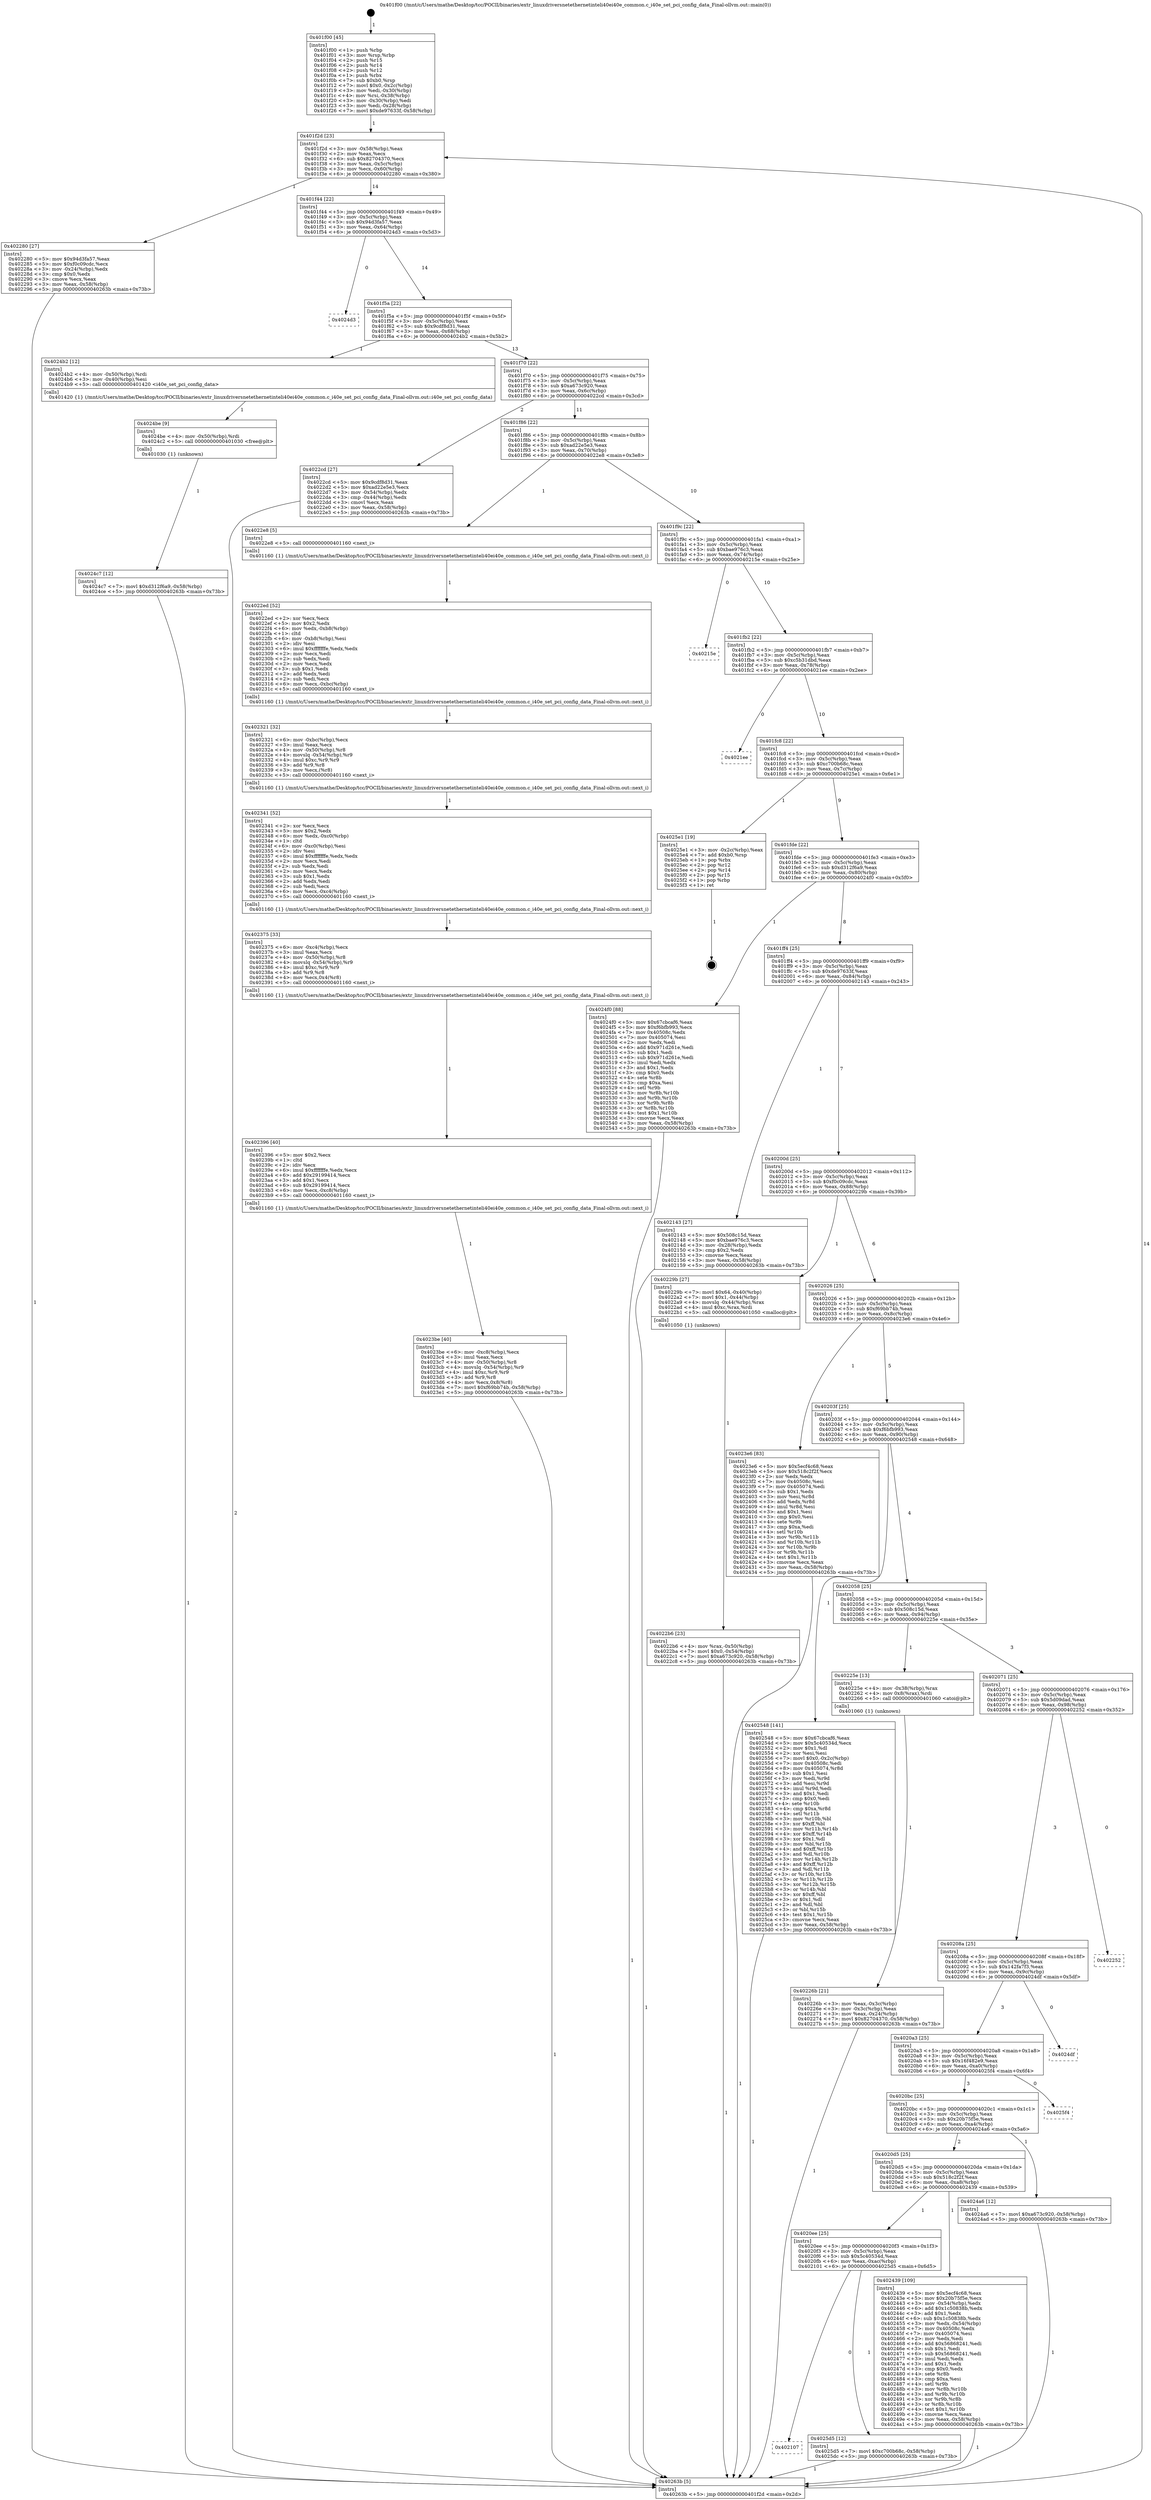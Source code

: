 digraph "0x401f00" {
  label = "0x401f00 (/mnt/c/Users/mathe/Desktop/tcc/POCII/binaries/extr_linuxdriversnetethernetinteli40ei40e_common.c_i40e_set_pci_config_data_Final-ollvm.out::main(0))"
  labelloc = "t"
  node[shape=record]

  Entry [label="",width=0.3,height=0.3,shape=circle,fillcolor=black,style=filled]
  "0x401f2d" [label="{
     0x401f2d [23]\l
     | [instrs]\l
     &nbsp;&nbsp;0x401f2d \<+3\>: mov -0x58(%rbp),%eax\l
     &nbsp;&nbsp;0x401f30 \<+2\>: mov %eax,%ecx\l
     &nbsp;&nbsp;0x401f32 \<+6\>: sub $0x82704370,%ecx\l
     &nbsp;&nbsp;0x401f38 \<+3\>: mov %eax,-0x5c(%rbp)\l
     &nbsp;&nbsp;0x401f3b \<+3\>: mov %ecx,-0x60(%rbp)\l
     &nbsp;&nbsp;0x401f3e \<+6\>: je 0000000000402280 \<main+0x380\>\l
  }"]
  "0x402280" [label="{
     0x402280 [27]\l
     | [instrs]\l
     &nbsp;&nbsp;0x402280 \<+5\>: mov $0x94d3fa57,%eax\l
     &nbsp;&nbsp;0x402285 \<+5\>: mov $0xf0c09cdc,%ecx\l
     &nbsp;&nbsp;0x40228a \<+3\>: mov -0x24(%rbp),%edx\l
     &nbsp;&nbsp;0x40228d \<+3\>: cmp $0x0,%edx\l
     &nbsp;&nbsp;0x402290 \<+3\>: cmove %ecx,%eax\l
     &nbsp;&nbsp;0x402293 \<+3\>: mov %eax,-0x58(%rbp)\l
     &nbsp;&nbsp;0x402296 \<+5\>: jmp 000000000040263b \<main+0x73b\>\l
  }"]
  "0x401f44" [label="{
     0x401f44 [22]\l
     | [instrs]\l
     &nbsp;&nbsp;0x401f44 \<+5\>: jmp 0000000000401f49 \<main+0x49\>\l
     &nbsp;&nbsp;0x401f49 \<+3\>: mov -0x5c(%rbp),%eax\l
     &nbsp;&nbsp;0x401f4c \<+5\>: sub $0x94d3fa57,%eax\l
     &nbsp;&nbsp;0x401f51 \<+3\>: mov %eax,-0x64(%rbp)\l
     &nbsp;&nbsp;0x401f54 \<+6\>: je 00000000004024d3 \<main+0x5d3\>\l
  }"]
  Exit [label="",width=0.3,height=0.3,shape=circle,fillcolor=black,style=filled,peripheries=2]
  "0x4024d3" [label="{
     0x4024d3\l
  }", style=dashed]
  "0x401f5a" [label="{
     0x401f5a [22]\l
     | [instrs]\l
     &nbsp;&nbsp;0x401f5a \<+5\>: jmp 0000000000401f5f \<main+0x5f\>\l
     &nbsp;&nbsp;0x401f5f \<+3\>: mov -0x5c(%rbp),%eax\l
     &nbsp;&nbsp;0x401f62 \<+5\>: sub $0x9cdf8d31,%eax\l
     &nbsp;&nbsp;0x401f67 \<+3\>: mov %eax,-0x68(%rbp)\l
     &nbsp;&nbsp;0x401f6a \<+6\>: je 00000000004024b2 \<main+0x5b2\>\l
  }"]
  "0x402107" [label="{
     0x402107\l
  }", style=dashed]
  "0x4024b2" [label="{
     0x4024b2 [12]\l
     | [instrs]\l
     &nbsp;&nbsp;0x4024b2 \<+4\>: mov -0x50(%rbp),%rdi\l
     &nbsp;&nbsp;0x4024b6 \<+3\>: mov -0x40(%rbp),%esi\l
     &nbsp;&nbsp;0x4024b9 \<+5\>: call 0000000000401420 \<i40e_set_pci_config_data\>\l
     | [calls]\l
     &nbsp;&nbsp;0x401420 \{1\} (/mnt/c/Users/mathe/Desktop/tcc/POCII/binaries/extr_linuxdriversnetethernetinteli40ei40e_common.c_i40e_set_pci_config_data_Final-ollvm.out::i40e_set_pci_config_data)\l
  }"]
  "0x401f70" [label="{
     0x401f70 [22]\l
     | [instrs]\l
     &nbsp;&nbsp;0x401f70 \<+5\>: jmp 0000000000401f75 \<main+0x75\>\l
     &nbsp;&nbsp;0x401f75 \<+3\>: mov -0x5c(%rbp),%eax\l
     &nbsp;&nbsp;0x401f78 \<+5\>: sub $0xa673c920,%eax\l
     &nbsp;&nbsp;0x401f7d \<+3\>: mov %eax,-0x6c(%rbp)\l
     &nbsp;&nbsp;0x401f80 \<+6\>: je 00000000004022cd \<main+0x3cd\>\l
  }"]
  "0x4025d5" [label="{
     0x4025d5 [12]\l
     | [instrs]\l
     &nbsp;&nbsp;0x4025d5 \<+7\>: movl $0xc700b68c,-0x58(%rbp)\l
     &nbsp;&nbsp;0x4025dc \<+5\>: jmp 000000000040263b \<main+0x73b\>\l
  }"]
  "0x4022cd" [label="{
     0x4022cd [27]\l
     | [instrs]\l
     &nbsp;&nbsp;0x4022cd \<+5\>: mov $0x9cdf8d31,%eax\l
     &nbsp;&nbsp;0x4022d2 \<+5\>: mov $0xad22e5e3,%ecx\l
     &nbsp;&nbsp;0x4022d7 \<+3\>: mov -0x54(%rbp),%edx\l
     &nbsp;&nbsp;0x4022da \<+3\>: cmp -0x44(%rbp),%edx\l
     &nbsp;&nbsp;0x4022dd \<+3\>: cmovl %ecx,%eax\l
     &nbsp;&nbsp;0x4022e0 \<+3\>: mov %eax,-0x58(%rbp)\l
     &nbsp;&nbsp;0x4022e3 \<+5\>: jmp 000000000040263b \<main+0x73b\>\l
  }"]
  "0x401f86" [label="{
     0x401f86 [22]\l
     | [instrs]\l
     &nbsp;&nbsp;0x401f86 \<+5\>: jmp 0000000000401f8b \<main+0x8b\>\l
     &nbsp;&nbsp;0x401f8b \<+3\>: mov -0x5c(%rbp),%eax\l
     &nbsp;&nbsp;0x401f8e \<+5\>: sub $0xad22e5e3,%eax\l
     &nbsp;&nbsp;0x401f93 \<+3\>: mov %eax,-0x70(%rbp)\l
     &nbsp;&nbsp;0x401f96 \<+6\>: je 00000000004022e8 \<main+0x3e8\>\l
  }"]
  "0x4024c7" [label="{
     0x4024c7 [12]\l
     | [instrs]\l
     &nbsp;&nbsp;0x4024c7 \<+7\>: movl $0xd312f6a9,-0x58(%rbp)\l
     &nbsp;&nbsp;0x4024ce \<+5\>: jmp 000000000040263b \<main+0x73b\>\l
  }"]
  "0x4022e8" [label="{
     0x4022e8 [5]\l
     | [instrs]\l
     &nbsp;&nbsp;0x4022e8 \<+5\>: call 0000000000401160 \<next_i\>\l
     | [calls]\l
     &nbsp;&nbsp;0x401160 \{1\} (/mnt/c/Users/mathe/Desktop/tcc/POCII/binaries/extr_linuxdriversnetethernetinteli40ei40e_common.c_i40e_set_pci_config_data_Final-ollvm.out::next_i)\l
  }"]
  "0x401f9c" [label="{
     0x401f9c [22]\l
     | [instrs]\l
     &nbsp;&nbsp;0x401f9c \<+5\>: jmp 0000000000401fa1 \<main+0xa1\>\l
     &nbsp;&nbsp;0x401fa1 \<+3\>: mov -0x5c(%rbp),%eax\l
     &nbsp;&nbsp;0x401fa4 \<+5\>: sub $0xbae976c3,%eax\l
     &nbsp;&nbsp;0x401fa9 \<+3\>: mov %eax,-0x74(%rbp)\l
     &nbsp;&nbsp;0x401fac \<+6\>: je 000000000040215e \<main+0x25e\>\l
  }"]
  "0x4024be" [label="{
     0x4024be [9]\l
     | [instrs]\l
     &nbsp;&nbsp;0x4024be \<+4\>: mov -0x50(%rbp),%rdi\l
     &nbsp;&nbsp;0x4024c2 \<+5\>: call 0000000000401030 \<free@plt\>\l
     | [calls]\l
     &nbsp;&nbsp;0x401030 \{1\} (unknown)\l
  }"]
  "0x40215e" [label="{
     0x40215e\l
  }", style=dashed]
  "0x401fb2" [label="{
     0x401fb2 [22]\l
     | [instrs]\l
     &nbsp;&nbsp;0x401fb2 \<+5\>: jmp 0000000000401fb7 \<main+0xb7\>\l
     &nbsp;&nbsp;0x401fb7 \<+3\>: mov -0x5c(%rbp),%eax\l
     &nbsp;&nbsp;0x401fba \<+5\>: sub $0xc5b31dbd,%eax\l
     &nbsp;&nbsp;0x401fbf \<+3\>: mov %eax,-0x78(%rbp)\l
     &nbsp;&nbsp;0x401fc2 \<+6\>: je 00000000004021ee \<main+0x2ee\>\l
  }"]
  "0x4020ee" [label="{
     0x4020ee [25]\l
     | [instrs]\l
     &nbsp;&nbsp;0x4020ee \<+5\>: jmp 00000000004020f3 \<main+0x1f3\>\l
     &nbsp;&nbsp;0x4020f3 \<+3\>: mov -0x5c(%rbp),%eax\l
     &nbsp;&nbsp;0x4020f6 \<+5\>: sub $0x5c40534d,%eax\l
     &nbsp;&nbsp;0x4020fb \<+6\>: mov %eax,-0xac(%rbp)\l
     &nbsp;&nbsp;0x402101 \<+6\>: je 00000000004025d5 \<main+0x6d5\>\l
  }"]
  "0x4021ee" [label="{
     0x4021ee\l
  }", style=dashed]
  "0x401fc8" [label="{
     0x401fc8 [22]\l
     | [instrs]\l
     &nbsp;&nbsp;0x401fc8 \<+5\>: jmp 0000000000401fcd \<main+0xcd\>\l
     &nbsp;&nbsp;0x401fcd \<+3\>: mov -0x5c(%rbp),%eax\l
     &nbsp;&nbsp;0x401fd0 \<+5\>: sub $0xc700b68c,%eax\l
     &nbsp;&nbsp;0x401fd5 \<+3\>: mov %eax,-0x7c(%rbp)\l
     &nbsp;&nbsp;0x401fd8 \<+6\>: je 00000000004025e1 \<main+0x6e1\>\l
  }"]
  "0x402439" [label="{
     0x402439 [109]\l
     | [instrs]\l
     &nbsp;&nbsp;0x402439 \<+5\>: mov $0x5ecf4c68,%eax\l
     &nbsp;&nbsp;0x40243e \<+5\>: mov $0x20b75f5e,%ecx\l
     &nbsp;&nbsp;0x402443 \<+3\>: mov -0x54(%rbp),%edx\l
     &nbsp;&nbsp;0x402446 \<+6\>: add $0x1c50838b,%edx\l
     &nbsp;&nbsp;0x40244c \<+3\>: add $0x1,%edx\l
     &nbsp;&nbsp;0x40244f \<+6\>: sub $0x1c50838b,%edx\l
     &nbsp;&nbsp;0x402455 \<+3\>: mov %edx,-0x54(%rbp)\l
     &nbsp;&nbsp;0x402458 \<+7\>: mov 0x40508c,%edx\l
     &nbsp;&nbsp;0x40245f \<+7\>: mov 0x405074,%esi\l
     &nbsp;&nbsp;0x402466 \<+2\>: mov %edx,%edi\l
     &nbsp;&nbsp;0x402468 \<+6\>: add $0x56868241,%edi\l
     &nbsp;&nbsp;0x40246e \<+3\>: sub $0x1,%edi\l
     &nbsp;&nbsp;0x402471 \<+6\>: sub $0x56868241,%edi\l
     &nbsp;&nbsp;0x402477 \<+3\>: imul %edi,%edx\l
     &nbsp;&nbsp;0x40247a \<+3\>: and $0x1,%edx\l
     &nbsp;&nbsp;0x40247d \<+3\>: cmp $0x0,%edx\l
     &nbsp;&nbsp;0x402480 \<+4\>: sete %r8b\l
     &nbsp;&nbsp;0x402484 \<+3\>: cmp $0xa,%esi\l
     &nbsp;&nbsp;0x402487 \<+4\>: setl %r9b\l
     &nbsp;&nbsp;0x40248b \<+3\>: mov %r8b,%r10b\l
     &nbsp;&nbsp;0x40248e \<+3\>: and %r9b,%r10b\l
     &nbsp;&nbsp;0x402491 \<+3\>: xor %r9b,%r8b\l
     &nbsp;&nbsp;0x402494 \<+3\>: or %r8b,%r10b\l
     &nbsp;&nbsp;0x402497 \<+4\>: test $0x1,%r10b\l
     &nbsp;&nbsp;0x40249b \<+3\>: cmovne %ecx,%eax\l
     &nbsp;&nbsp;0x40249e \<+3\>: mov %eax,-0x58(%rbp)\l
     &nbsp;&nbsp;0x4024a1 \<+5\>: jmp 000000000040263b \<main+0x73b\>\l
  }"]
  "0x4025e1" [label="{
     0x4025e1 [19]\l
     | [instrs]\l
     &nbsp;&nbsp;0x4025e1 \<+3\>: mov -0x2c(%rbp),%eax\l
     &nbsp;&nbsp;0x4025e4 \<+7\>: add $0xb0,%rsp\l
     &nbsp;&nbsp;0x4025eb \<+1\>: pop %rbx\l
     &nbsp;&nbsp;0x4025ec \<+2\>: pop %r12\l
     &nbsp;&nbsp;0x4025ee \<+2\>: pop %r14\l
     &nbsp;&nbsp;0x4025f0 \<+2\>: pop %r15\l
     &nbsp;&nbsp;0x4025f2 \<+1\>: pop %rbp\l
     &nbsp;&nbsp;0x4025f3 \<+1\>: ret\l
  }"]
  "0x401fde" [label="{
     0x401fde [22]\l
     | [instrs]\l
     &nbsp;&nbsp;0x401fde \<+5\>: jmp 0000000000401fe3 \<main+0xe3\>\l
     &nbsp;&nbsp;0x401fe3 \<+3\>: mov -0x5c(%rbp),%eax\l
     &nbsp;&nbsp;0x401fe6 \<+5\>: sub $0xd312f6a9,%eax\l
     &nbsp;&nbsp;0x401feb \<+3\>: mov %eax,-0x80(%rbp)\l
     &nbsp;&nbsp;0x401fee \<+6\>: je 00000000004024f0 \<main+0x5f0\>\l
  }"]
  "0x4020d5" [label="{
     0x4020d5 [25]\l
     | [instrs]\l
     &nbsp;&nbsp;0x4020d5 \<+5\>: jmp 00000000004020da \<main+0x1da\>\l
     &nbsp;&nbsp;0x4020da \<+3\>: mov -0x5c(%rbp),%eax\l
     &nbsp;&nbsp;0x4020dd \<+5\>: sub $0x518c2f2f,%eax\l
     &nbsp;&nbsp;0x4020e2 \<+6\>: mov %eax,-0xa8(%rbp)\l
     &nbsp;&nbsp;0x4020e8 \<+6\>: je 0000000000402439 \<main+0x539\>\l
  }"]
  "0x4024f0" [label="{
     0x4024f0 [88]\l
     | [instrs]\l
     &nbsp;&nbsp;0x4024f0 \<+5\>: mov $0x67cbcaf6,%eax\l
     &nbsp;&nbsp;0x4024f5 \<+5\>: mov $0xf6bfb993,%ecx\l
     &nbsp;&nbsp;0x4024fa \<+7\>: mov 0x40508c,%edx\l
     &nbsp;&nbsp;0x402501 \<+7\>: mov 0x405074,%esi\l
     &nbsp;&nbsp;0x402508 \<+2\>: mov %edx,%edi\l
     &nbsp;&nbsp;0x40250a \<+6\>: add $0x971d261e,%edi\l
     &nbsp;&nbsp;0x402510 \<+3\>: sub $0x1,%edi\l
     &nbsp;&nbsp;0x402513 \<+6\>: sub $0x971d261e,%edi\l
     &nbsp;&nbsp;0x402519 \<+3\>: imul %edi,%edx\l
     &nbsp;&nbsp;0x40251c \<+3\>: and $0x1,%edx\l
     &nbsp;&nbsp;0x40251f \<+3\>: cmp $0x0,%edx\l
     &nbsp;&nbsp;0x402522 \<+4\>: sete %r8b\l
     &nbsp;&nbsp;0x402526 \<+3\>: cmp $0xa,%esi\l
     &nbsp;&nbsp;0x402529 \<+4\>: setl %r9b\l
     &nbsp;&nbsp;0x40252d \<+3\>: mov %r8b,%r10b\l
     &nbsp;&nbsp;0x402530 \<+3\>: and %r9b,%r10b\l
     &nbsp;&nbsp;0x402533 \<+3\>: xor %r9b,%r8b\l
     &nbsp;&nbsp;0x402536 \<+3\>: or %r8b,%r10b\l
     &nbsp;&nbsp;0x402539 \<+4\>: test $0x1,%r10b\l
     &nbsp;&nbsp;0x40253d \<+3\>: cmovne %ecx,%eax\l
     &nbsp;&nbsp;0x402540 \<+3\>: mov %eax,-0x58(%rbp)\l
     &nbsp;&nbsp;0x402543 \<+5\>: jmp 000000000040263b \<main+0x73b\>\l
  }"]
  "0x401ff4" [label="{
     0x401ff4 [25]\l
     | [instrs]\l
     &nbsp;&nbsp;0x401ff4 \<+5\>: jmp 0000000000401ff9 \<main+0xf9\>\l
     &nbsp;&nbsp;0x401ff9 \<+3\>: mov -0x5c(%rbp),%eax\l
     &nbsp;&nbsp;0x401ffc \<+5\>: sub $0xde97633f,%eax\l
     &nbsp;&nbsp;0x402001 \<+6\>: mov %eax,-0x84(%rbp)\l
     &nbsp;&nbsp;0x402007 \<+6\>: je 0000000000402143 \<main+0x243\>\l
  }"]
  "0x4024a6" [label="{
     0x4024a6 [12]\l
     | [instrs]\l
     &nbsp;&nbsp;0x4024a6 \<+7\>: movl $0xa673c920,-0x58(%rbp)\l
     &nbsp;&nbsp;0x4024ad \<+5\>: jmp 000000000040263b \<main+0x73b\>\l
  }"]
  "0x402143" [label="{
     0x402143 [27]\l
     | [instrs]\l
     &nbsp;&nbsp;0x402143 \<+5\>: mov $0x508c15d,%eax\l
     &nbsp;&nbsp;0x402148 \<+5\>: mov $0xbae976c3,%ecx\l
     &nbsp;&nbsp;0x40214d \<+3\>: mov -0x28(%rbp),%edx\l
     &nbsp;&nbsp;0x402150 \<+3\>: cmp $0x2,%edx\l
     &nbsp;&nbsp;0x402153 \<+3\>: cmovne %ecx,%eax\l
     &nbsp;&nbsp;0x402156 \<+3\>: mov %eax,-0x58(%rbp)\l
     &nbsp;&nbsp;0x402159 \<+5\>: jmp 000000000040263b \<main+0x73b\>\l
  }"]
  "0x40200d" [label="{
     0x40200d [25]\l
     | [instrs]\l
     &nbsp;&nbsp;0x40200d \<+5\>: jmp 0000000000402012 \<main+0x112\>\l
     &nbsp;&nbsp;0x402012 \<+3\>: mov -0x5c(%rbp),%eax\l
     &nbsp;&nbsp;0x402015 \<+5\>: sub $0xf0c09cdc,%eax\l
     &nbsp;&nbsp;0x40201a \<+6\>: mov %eax,-0x88(%rbp)\l
     &nbsp;&nbsp;0x402020 \<+6\>: je 000000000040229b \<main+0x39b\>\l
  }"]
  "0x40263b" [label="{
     0x40263b [5]\l
     | [instrs]\l
     &nbsp;&nbsp;0x40263b \<+5\>: jmp 0000000000401f2d \<main+0x2d\>\l
  }"]
  "0x401f00" [label="{
     0x401f00 [45]\l
     | [instrs]\l
     &nbsp;&nbsp;0x401f00 \<+1\>: push %rbp\l
     &nbsp;&nbsp;0x401f01 \<+3\>: mov %rsp,%rbp\l
     &nbsp;&nbsp;0x401f04 \<+2\>: push %r15\l
     &nbsp;&nbsp;0x401f06 \<+2\>: push %r14\l
     &nbsp;&nbsp;0x401f08 \<+2\>: push %r12\l
     &nbsp;&nbsp;0x401f0a \<+1\>: push %rbx\l
     &nbsp;&nbsp;0x401f0b \<+7\>: sub $0xb0,%rsp\l
     &nbsp;&nbsp;0x401f12 \<+7\>: movl $0x0,-0x2c(%rbp)\l
     &nbsp;&nbsp;0x401f19 \<+3\>: mov %edi,-0x30(%rbp)\l
     &nbsp;&nbsp;0x401f1c \<+4\>: mov %rsi,-0x38(%rbp)\l
     &nbsp;&nbsp;0x401f20 \<+3\>: mov -0x30(%rbp),%edi\l
     &nbsp;&nbsp;0x401f23 \<+3\>: mov %edi,-0x28(%rbp)\l
     &nbsp;&nbsp;0x401f26 \<+7\>: movl $0xde97633f,-0x58(%rbp)\l
  }"]
  "0x4020bc" [label="{
     0x4020bc [25]\l
     | [instrs]\l
     &nbsp;&nbsp;0x4020bc \<+5\>: jmp 00000000004020c1 \<main+0x1c1\>\l
     &nbsp;&nbsp;0x4020c1 \<+3\>: mov -0x5c(%rbp),%eax\l
     &nbsp;&nbsp;0x4020c4 \<+5\>: sub $0x20b75f5e,%eax\l
     &nbsp;&nbsp;0x4020c9 \<+6\>: mov %eax,-0xa4(%rbp)\l
     &nbsp;&nbsp;0x4020cf \<+6\>: je 00000000004024a6 \<main+0x5a6\>\l
  }"]
  "0x40229b" [label="{
     0x40229b [27]\l
     | [instrs]\l
     &nbsp;&nbsp;0x40229b \<+7\>: movl $0x64,-0x40(%rbp)\l
     &nbsp;&nbsp;0x4022a2 \<+7\>: movl $0x1,-0x44(%rbp)\l
     &nbsp;&nbsp;0x4022a9 \<+4\>: movslq -0x44(%rbp),%rax\l
     &nbsp;&nbsp;0x4022ad \<+4\>: imul $0xc,%rax,%rdi\l
     &nbsp;&nbsp;0x4022b1 \<+5\>: call 0000000000401050 \<malloc@plt\>\l
     | [calls]\l
     &nbsp;&nbsp;0x401050 \{1\} (unknown)\l
  }"]
  "0x402026" [label="{
     0x402026 [25]\l
     | [instrs]\l
     &nbsp;&nbsp;0x402026 \<+5\>: jmp 000000000040202b \<main+0x12b\>\l
     &nbsp;&nbsp;0x40202b \<+3\>: mov -0x5c(%rbp),%eax\l
     &nbsp;&nbsp;0x40202e \<+5\>: sub $0xf69bb74b,%eax\l
     &nbsp;&nbsp;0x402033 \<+6\>: mov %eax,-0x8c(%rbp)\l
     &nbsp;&nbsp;0x402039 \<+6\>: je 00000000004023e6 \<main+0x4e6\>\l
  }"]
  "0x4025f4" [label="{
     0x4025f4\l
  }", style=dashed]
  "0x4023e6" [label="{
     0x4023e6 [83]\l
     | [instrs]\l
     &nbsp;&nbsp;0x4023e6 \<+5\>: mov $0x5ecf4c68,%eax\l
     &nbsp;&nbsp;0x4023eb \<+5\>: mov $0x518c2f2f,%ecx\l
     &nbsp;&nbsp;0x4023f0 \<+2\>: xor %edx,%edx\l
     &nbsp;&nbsp;0x4023f2 \<+7\>: mov 0x40508c,%esi\l
     &nbsp;&nbsp;0x4023f9 \<+7\>: mov 0x405074,%edi\l
     &nbsp;&nbsp;0x402400 \<+3\>: sub $0x1,%edx\l
     &nbsp;&nbsp;0x402403 \<+3\>: mov %esi,%r8d\l
     &nbsp;&nbsp;0x402406 \<+3\>: add %edx,%r8d\l
     &nbsp;&nbsp;0x402409 \<+4\>: imul %r8d,%esi\l
     &nbsp;&nbsp;0x40240d \<+3\>: and $0x1,%esi\l
     &nbsp;&nbsp;0x402410 \<+3\>: cmp $0x0,%esi\l
     &nbsp;&nbsp;0x402413 \<+4\>: sete %r9b\l
     &nbsp;&nbsp;0x402417 \<+3\>: cmp $0xa,%edi\l
     &nbsp;&nbsp;0x40241a \<+4\>: setl %r10b\l
     &nbsp;&nbsp;0x40241e \<+3\>: mov %r9b,%r11b\l
     &nbsp;&nbsp;0x402421 \<+3\>: and %r10b,%r11b\l
     &nbsp;&nbsp;0x402424 \<+3\>: xor %r10b,%r9b\l
     &nbsp;&nbsp;0x402427 \<+3\>: or %r9b,%r11b\l
     &nbsp;&nbsp;0x40242a \<+4\>: test $0x1,%r11b\l
     &nbsp;&nbsp;0x40242e \<+3\>: cmovne %ecx,%eax\l
     &nbsp;&nbsp;0x402431 \<+3\>: mov %eax,-0x58(%rbp)\l
     &nbsp;&nbsp;0x402434 \<+5\>: jmp 000000000040263b \<main+0x73b\>\l
  }"]
  "0x40203f" [label="{
     0x40203f [25]\l
     | [instrs]\l
     &nbsp;&nbsp;0x40203f \<+5\>: jmp 0000000000402044 \<main+0x144\>\l
     &nbsp;&nbsp;0x402044 \<+3\>: mov -0x5c(%rbp),%eax\l
     &nbsp;&nbsp;0x402047 \<+5\>: sub $0xf6bfb993,%eax\l
     &nbsp;&nbsp;0x40204c \<+6\>: mov %eax,-0x90(%rbp)\l
     &nbsp;&nbsp;0x402052 \<+6\>: je 0000000000402548 \<main+0x648\>\l
  }"]
  "0x4020a3" [label="{
     0x4020a3 [25]\l
     | [instrs]\l
     &nbsp;&nbsp;0x4020a3 \<+5\>: jmp 00000000004020a8 \<main+0x1a8\>\l
     &nbsp;&nbsp;0x4020a8 \<+3\>: mov -0x5c(%rbp),%eax\l
     &nbsp;&nbsp;0x4020ab \<+5\>: sub $0x16f482e9,%eax\l
     &nbsp;&nbsp;0x4020b0 \<+6\>: mov %eax,-0xa0(%rbp)\l
     &nbsp;&nbsp;0x4020b6 \<+6\>: je 00000000004025f4 \<main+0x6f4\>\l
  }"]
  "0x402548" [label="{
     0x402548 [141]\l
     | [instrs]\l
     &nbsp;&nbsp;0x402548 \<+5\>: mov $0x67cbcaf6,%eax\l
     &nbsp;&nbsp;0x40254d \<+5\>: mov $0x5c40534d,%ecx\l
     &nbsp;&nbsp;0x402552 \<+2\>: mov $0x1,%dl\l
     &nbsp;&nbsp;0x402554 \<+2\>: xor %esi,%esi\l
     &nbsp;&nbsp;0x402556 \<+7\>: movl $0x0,-0x2c(%rbp)\l
     &nbsp;&nbsp;0x40255d \<+7\>: mov 0x40508c,%edi\l
     &nbsp;&nbsp;0x402564 \<+8\>: mov 0x405074,%r8d\l
     &nbsp;&nbsp;0x40256c \<+3\>: sub $0x1,%esi\l
     &nbsp;&nbsp;0x40256f \<+3\>: mov %edi,%r9d\l
     &nbsp;&nbsp;0x402572 \<+3\>: add %esi,%r9d\l
     &nbsp;&nbsp;0x402575 \<+4\>: imul %r9d,%edi\l
     &nbsp;&nbsp;0x402579 \<+3\>: and $0x1,%edi\l
     &nbsp;&nbsp;0x40257c \<+3\>: cmp $0x0,%edi\l
     &nbsp;&nbsp;0x40257f \<+4\>: sete %r10b\l
     &nbsp;&nbsp;0x402583 \<+4\>: cmp $0xa,%r8d\l
     &nbsp;&nbsp;0x402587 \<+4\>: setl %r11b\l
     &nbsp;&nbsp;0x40258b \<+3\>: mov %r10b,%bl\l
     &nbsp;&nbsp;0x40258e \<+3\>: xor $0xff,%bl\l
     &nbsp;&nbsp;0x402591 \<+3\>: mov %r11b,%r14b\l
     &nbsp;&nbsp;0x402594 \<+4\>: xor $0xff,%r14b\l
     &nbsp;&nbsp;0x402598 \<+3\>: xor $0x1,%dl\l
     &nbsp;&nbsp;0x40259b \<+3\>: mov %bl,%r15b\l
     &nbsp;&nbsp;0x40259e \<+4\>: and $0xff,%r15b\l
     &nbsp;&nbsp;0x4025a2 \<+3\>: and %dl,%r10b\l
     &nbsp;&nbsp;0x4025a5 \<+3\>: mov %r14b,%r12b\l
     &nbsp;&nbsp;0x4025a8 \<+4\>: and $0xff,%r12b\l
     &nbsp;&nbsp;0x4025ac \<+3\>: and %dl,%r11b\l
     &nbsp;&nbsp;0x4025af \<+3\>: or %r10b,%r15b\l
     &nbsp;&nbsp;0x4025b2 \<+3\>: or %r11b,%r12b\l
     &nbsp;&nbsp;0x4025b5 \<+3\>: xor %r12b,%r15b\l
     &nbsp;&nbsp;0x4025b8 \<+3\>: or %r14b,%bl\l
     &nbsp;&nbsp;0x4025bb \<+3\>: xor $0xff,%bl\l
     &nbsp;&nbsp;0x4025be \<+3\>: or $0x1,%dl\l
     &nbsp;&nbsp;0x4025c1 \<+2\>: and %dl,%bl\l
     &nbsp;&nbsp;0x4025c3 \<+3\>: or %bl,%r15b\l
     &nbsp;&nbsp;0x4025c6 \<+4\>: test $0x1,%r15b\l
     &nbsp;&nbsp;0x4025ca \<+3\>: cmovne %ecx,%eax\l
     &nbsp;&nbsp;0x4025cd \<+3\>: mov %eax,-0x58(%rbp)\l
     &nbsp;&nbsp;0x4025d0 \<+5\>: jmp 000000000040263b \<main+0x73b\>\l
  }"]
  "0x402058" [label="{
     0x402058 [25]\l
     | [instrs]\l
     &nbsp;&nbsp;0x402058 \<+5\>: jmp 000000000040205d \<main+0x15d\>\l
     &nbsp;&nbsp;0x40205d \<+3\>: mov -0x5c(%rbp),%eax\l
     &nbsp;&nbsp;0x402060 \<+5\>: sub $0x508c15d,%eax\l
     &nbsp;&nbsp;0x402065 \<+6\>: mov %eax,-0x94(%rbp)\l
     &nbsp;&nbsp;0x40206b \<+6\>: je 000000000040225e \<main+0x35e\>\l
  }"]
  "0x4024df" [label="{
     0x4024df\l
  }", style=dashed]
  "0x40225e" [label="{
     0x40225e [13]\l
     | [instrs]\l
     &nbsp;&nbsp;0x40225e \<+4\>: mov -0x38(%rbp),%rax\l
     &nbsp;&nbsp;0x402262 \<+4\>: mov 0x8(%rax),%rdi\l
     &nbsp;&nbsp;0x402266 \<+5\>: call 0000000000401060 \<atoi@plt\>\l
     | [calls]\l
     &nbsp;&nbsp;0x401060 \{1\} (unknown)\l
  }"]
  "0x402071" [label="{
     0x402071 [25]\l
     | [instrs]\l
     &nbsp;&nbsp;0x402071 \<+5\>: jmp 0000000000402076 \<main+0x176\>\l
     &nbsp;&nbsp;0x402076 \<+3\>: mov -0x5c(%rbp),%eax\l
     &nbsp;&nbsp;0x402079 \<+5\>: sub $0x5d09dad,%eax\l
     &nbsp;&nbsp;0x40207e \<+6\>: mov %eax,-0x98(%rbp)\l
     &nbsp;&nbsp;0x402084 \<+6\>: je 0000000000402252 \<main+0x352\>\l
  }"]
  "0x40226b" [label="{
     0x40226b [21]\l
     | [instrs]\l
     &nbsp;&nbsp;0x40226b \<+3\>: mov %eax,-0x3c(%rbp)\l
     &nbsp;&nbsp;0x40226e \<+3\>: mov -0x3c(%rbp),%eax\l
     &nbsp;&nbsp;0x402271 \<+3\>: mov %eax,-0x24(%rbp)\l
     &nbsp;&nbsp;0x402274 \<+7\>: movl $0x82704370,-0x58(%rbp)\l
     &nbsp;&nbsp;0x40227b \<+5\>: jmp 000000000040263b \<main+0x73b\>\l
  }"]
  "0x4022b6" [label="{
     0x4022b6 [23]\l
     | [instrs]\l
     &nbsp;&nbsp;0x4022b6 \<+4\>: mov %rax,-0x50(%rbp)\l
     &nbsp;&nbsp;0x4022ba \<+7\>: movl $0x0,-0x54(%rbp)\l
     &nbsp;&nbsp;0x4022c1 \<+7\>: movl $0xa673c920,-0x58(%rbp)\l
     &nbsp;&nbsp;0x4022c8 \<+5\>: jmp 000000000040263b \<main+0x73b\>\l
  }"]
  "0x4022ed" [label="{
     0x4022ed [52]\l
     | [instrs]\l
     &nbsp;&nbsp;0x4022ed \<+2\>: xor %ecx,%ecx\l
     &nbsp;&nbsp;0x4022ef \<+5\>: mov $0x2,%edx\l
     &nbsp;&nbsp;0x4022f4 \<+6\>: mov %edx,-0xb8(%rbp)\l
     &nbsp;&nbsp;0x4022fa \<+1\>: cltd\l
     &nbsp;&nbsp;0x4022fb \<+6\>: mov -0xb8(%rbp),%esi\l
     &nbsp;&nbsp;0x402301 \<+2\>: idiv %esi\l
     &nbsp;&nbsp;0x402303 \<+6\>: imul $0xfffffffe,%edx,%edx\l
     &nbsp;&nbsp;0x402309 \<+2\>: mov %ecx,%edi\l
     &nbsp;&nbsp;0x40230b \<+2\>: sub %edx,%edi\l
     &nbsp;&nbsp;0x40230d \<+2\>: mov %ecx,%edx\l
     &nbsp;&nbsp;0x40230f \<+3\>: sub $0x1,%edx\l
     &nbsp;&nbsp;0x402312 \<+2\>: add %edx,%edi\l
     &nbsp;&nbsp;0x402314 \<+2\>: sub %edi,%ecx\l
     &nbsp;&nbsp;0x402316 \<+6\>: mov %ecx,-0xbc(%rbp)\l
     &nbsp;&nbsp;0x40231c \<+5\>: call 0000000000401160 \<next_i\>\l
     | [calls]\l
     &nbsp;&nbsp;0x401160 \{1\} (/mnt/c/Users/mathe/Desktop/tcc/POCII/binaries/extr_linuxdriversnetethernetinteli40ei40e_common.c_i40e_set_pci_config_data_Final-ollvm.out::next_i)\l
  }"]
  "0x402321" [label="{
     0x402321 [32]\l
     | [instrs]\l
     &nbsp;&nbsp;0x402321 \<+6\>: mov -0xbc(%rbp),%ecx\l
     &nbsp;&nbsp;0x402327 \<+3\>: imul %eax,%ecx\l
     &nbsp;&nbsp;0x40232a \<+4\>: mov -0x50(%rbp),%r8\l
     &nbsp;&nbsp;0x40232e \<+4\>: movslq -0x54(%rbp),%r9\l
     &nbsp;&nbsp;0x402332 \<+4\>: imul $0xc,%r9,%r9\l
     &nbsp;&nbsp;0x402336 \<+3\>: add %r9,%r8\l
     &nbsp;&nbsp;0x402339 \<+3\>: mov %ecx,(%r8)\l
     &nbsp;&nbsp;0x40233c \<+5\>: call 0000000000401160 \<next_i\>\l
     | [calls]\l
     &nbsp;&nbsp;0x401160 \{1\} (/mnt/c/Users/mathe/Desktop/tcc/POCII/binaries/extr_linuxdriversnetethernetinteli40ei40e_common.c_i40e_set_pci_config_data_Final-ollvm.out::next_i)\l
  }"]
  "0x402341" [label="{
     0x402341 [52]\l
     | [instrs]\l
     &nbsp;&nbsp;0x402341 \<+2\>: xor %ecx,%ecx\l
     &nbsp;&nbsp;0x402343 \<+5\>: mov $0x2,%edx\l
     &nbsp;&nbsp;0x402348 \<+6\>: mov %edx,-0xc0(%rbp)\l
     &nbsp;&nbsp;0x40234e \<+1\>: cltd\l
     &nbsp;&nbsp;0x40234f \<+6\>: mov -0xc0(%rbp),%esi\l
     &nbsp;&nbsp;0x402355 \<+2\>: idiv %esi\l
     &nbsp;&nbsp;0x402357 \<+6\>: imul $0xfffffffe,%edx,%edx\l
     &nbsp;&nbsp;0x40235d \<+2\>: mov %ecx,%edi\l
     &nbsp;&nbsp;0x40235f \<+2\>: sub %edx,%edi\l
     &nbsp;&nbsp;0x402361 \<+2\>: mov %ecx,%edx\l
     &nbsp;&nbsp;0x402363 \<+3\>: sub $0x1,%edx\l
     &nbsp;&nbsp;0x402366 \<+2\>: add %edx,%edi\l
     &nbsp;&nbsp;0x402368 \<+2\>: sub %edi,%ecx\l
     &nbsp;&nbsp;0x40236a \<+6\>: mov %ecx,-0xc4(%rbp)\l
     &nbsp;&nbsp;0x402370 \<+5\>: call 0000000000401160 \<next_i\>\l
     | [calls]\l
     &nbsp;&nbsp;0x401160 \{1\} (/mnt/c/Users/mathe/Desktop/tcc/POCII/binaries/extr_linuxdriversnetethernetinteli40ei40e_common.c_i40e_set_pci_config_data_Final-ollvm.out::next_i)\l
  }"]
  "0x402375" [label="{
     0x402375 [33]\l
     | [instrs]\l
     &nbsp;&nbsp;0x402375 \<+6\>: mov -0xc4(%rbp),%ecx\l
     &nbsp;&nbsp;0x40237b \<+3\>: imul %eax,%ecx\l
     &nbsp;&nbsp;0x40237e \<+4\>: mov -0x50(%rbp),%r8\l
     &nbsp;&nbsp;0x402382 \<+4\>: movslq -0x54(%rbp),%r9\l
     &nbsp;&nbsp;0x402386 \<+4\>: imul $0xc,%r9,%r9\l
     &nbsp;&nbsp;0x40238a \<+3\>: add %r9,%r8\l
     &nbsp;&nbsp;0x40238d \<+4\>: mov %ecx,0x4(%r8)\l
     &nbsp;&nbsp;0x402391 \<+5\>: call 0000000000401160 \<next_i\>\l
     | [calls]\l
     &nbsp;&nbsp;0x401160 \{1\} (/mnt/c/Users/mathe/Desktop/tcc/POCII/binaries/extr_linuxdriversnetethernetinteli40ei40e_common.c_i40e_set_pci_config_data_Final-ollvm.out::next_i)\l
  }"]
  "0x402396" [label="{
     0x402396 [40]\l
     | [instrs]\l
     &nbsp;&nbsp;0x402396 \<+5\>: mov $0x2,%ecx\l
     &nbsp;&nbsp;0x40239b \<+1\>: cltd\l
     &nbsp;&nbsp;0x40239c \<+2\>: idiv %ecx\l
     &nbsp;&nbsp;0x40239e \<+6\>: imul $0xfffffffe,%edx,%ecx\l
     &nbsp;&nbsp;0x4023a4 \<+6\>: add $0x29199414,%ecx\l
     &nbsp;&nbsp;0x4023aa \<+3\>: add $0x1,%ecx\l
     &nbsp;&nbsp;0x4023ad \<+6\>: sub $0x29199414,%ecx\l
     &nbsp;&nbsp;0x4023b3 \<+6\>: mov %ecx,-0xc8(%rbp)\l
     &nbsp;&nbsp;0x4023b9 \<+5\>: call 0000000000401160 \<next_i\>\l
     | [calls]\l
     &nbsp;&nbsp;0x401160 \{1\} (/mnt/c/Users/mathe/Desktop/tcc/POCII/binaries/extr_linuxdriversnetethernetinteli40ei40e_common.c_i40e_set_pci_config_data_Final-ollvm.out::next_i)\l
  }"]
  "0x4023be" [label="{
     0x4023be [40]\l
     | [instrs]\l
     &nbsp;&nbsp;0x4023be \<+6\>: mov -0xc8(%rbp),%ecx\l
     &nbsp;&nbsp;0x4023c4 \<+3\>: imul %eax,%ecx\l
     &nbsp;&nbsp;0x4023c7 \<+4\>: mov -0x50(%rbp),%r8\l
     &nbsp;&nbsp;0x4023cb \<+4\>: movslq -0x54(%rbp),%r9\l
     &nbsp;&nbsp;0x4023cf \<+4\>: imul $0xc,%r9,%r9\l
     &nbsp;&nbsp;0x4023d3 \<+3\>: add %r9,%r8\l
     &nbsp;&nbsp;0x4023d6 \<+4\>: mov %ecx,0x8(%r8)\l
     &nbsp;&nbsp;0x4023da \<+7\>: movl $0xf69bb74b,-0x58(%rbp)\l
     &nbsp;&nbsp;0x4023e1 \<+5\>: jmp 000000000040263b \<main+0x73b\>\l
  }"]
  "0x40208a" [label="{
     0x40208a [25]\l
     | [instrs]\l
     &nbsp;&nbsp;0x40208a \<+5\>: jmp 000000000040208f \<main+0x18f\>\l
     &nbsp;&nbsp;0x40208f \<+3\>: mov -0x5c(%rbp),%eax\l
     &nbsp;&nbsp;0x402092 \<+5\>: sub $0x142fa7f3,%eax\l
     &nbsp;&nbsp;0x402097 \<+6\>: mov %eax,-0x9c(%rbp)\l
     &nbsp;&nbsp;0x40209d \<+6\>: je 00000000004024df \<main+0x5df\>\l
  }"]
  "0x402252" [label="{
     0x402252\l
  }", style=dashed]
  Entry -> "0x401f00" [label=" 1"]
  "0x401f2d" -> "0x402280" [label=" 1"]
  "0x401f2d" -> "0x401f44" [label=" 14"]
  "0x4025e1" -> Exit [label=" 1"]
  "0x401f44" -> "0x4024d3" [label=" 0"]
  "0x401f44" -> "0x401f5a" [label=" 14"]
  "0x4025d5" -> "0x40263b" [label=" 1"]
  "0x401f5a" -> "0x4024b2" [label=" 1"]
  "0x401f5a" -> "0x401f70" [label=" 13"]
  "0x4020ee" -> "0x402107" [label=" 0"]
  "0x401f70" -> "0x4022cd" [label=" 2"]
  "0x401f70" -> "0x401f86" [label=" 11"]
  "0x4020ee" -> "0x4025d5" [label=" 1"]
  "0x401f86" -> "0x4022e8" [label=" 1"]
  "0x401f86" -> "0x401f9c" [label=" 10"]
  "0x402548" -> "0x40263b" [label=" 1"]
  "0x401f9c" -> "0x40215e" [label=" 0"]
  "0x401f9c" -> "0x401fb2" [label=" 10"]
  "0x4024f0" -> "0x40263b" [label=" 1"]
  "0x401fb2" -> "0x4021ee" [label=" 0"]
  "0x401fb2" -> "0x401fc8" [label=" 10"]
  "0x4024c7" -> "0x40263b" [label=" 1"]
  "0x401fc8" -> "0x4025e1" [label=" 1"]
  "0x401fc8" -> "0x401fde" [label=" 9"]
  "0x4024be" -> "0x4024c7" [label=" 1"]
  "0x401fde" -> "0x4024f0" [label=" 1"]
  "0x401fde" -> "0x401ff4" [label=" 8"]
  "0x4024a6" -> "0x40263b" [label=" 1"]
  "0x401ff4" -> "0x402143" [label=" 1"]
  "0x401ff4" -> "0x40200d" [label=" 7"]
  "0x402143" -> "0x40263b" [label=" 1"]
  "0x401f00" -> "0x401f2d" [label=" 1"]
  "0x40263b" -> "0x401f2d" [label=" 14"]
  "0x402439" -> "0x40263b" [label=" 1"]
  "0x40200d" -> "0x40229b" [label=" 1"]
  "0x40200d" -> "0x402026" [label=" 6"]
  "0x4020d5" -> "0x402439" [label=" 1"]
  "0x402026" -> "0x4023e6" [label=" 1"]
  "0x402026" -> "0x40203f" [label=" 5"]
  "0x4024b2" -> "0x4024be" [label=" 1"]
  "0x40203f" -> "0x402548" [label=" 1"]
  "0x40203f" -> "0x402058" [label=" 4"]
  "0x4020bc" -> "0x4024a6" [label=" 1"]
  "0x402058" -> "0x40225e" [label=" 1"]
  "0x402058" -> "0x402071" [label=" 3"]
  "0x40225e" -> "0x40226b" [label=" 1"]
  "0x40226b" -> "0x40263b" [label=" 1"]
  "0x402280" -> "0x40263b" [label=" 1"]
  "0x40229b" -> "0x4022b6" [label=" 1"]
  "0x4022b6" -> "0x40263b" [label=" 1"]
  "0x4022cd" -> "0x40263b" [label=" 2"]
  "0x4022e8" -> "0x4022ed" [label=" 1"]
  "0x4022ed" -> "0x402321" [label=" 1"]
  "0x402321" -> "0x402341" [label=" 1"]
  "0x402341" -> "0x402375" [label=" 1"]
  "0x402375" -> "0x402396" [label=" 1"]
  "0x402396" -> "0x4023be" [label=" 1"]
  "0x4023be" -> "0x40263b" [label=" 1"]
  "0x4023e6" -> "0x40263b" [label=" 1"]
  "0x4020d5" -> "0x4020ee" [label=" 1"]
  "0x402071" -> "0x402252" [label=" 0"]
  "0x402071" -> "0x40208a" [label=" 3"]
  "0x4020a3" -> "0x4020bc" [label=" 3"]
  "0x40208a" -> "0x4024df" [label=" 0"]
  "0x40208a" -> "0x4020a3" [label=" 3"]
  "0x4020bc" -> "0x4020d5" [label=" 2"]
  "0x4020a3" -> "0x4025f4" [label=" 0"]
}
